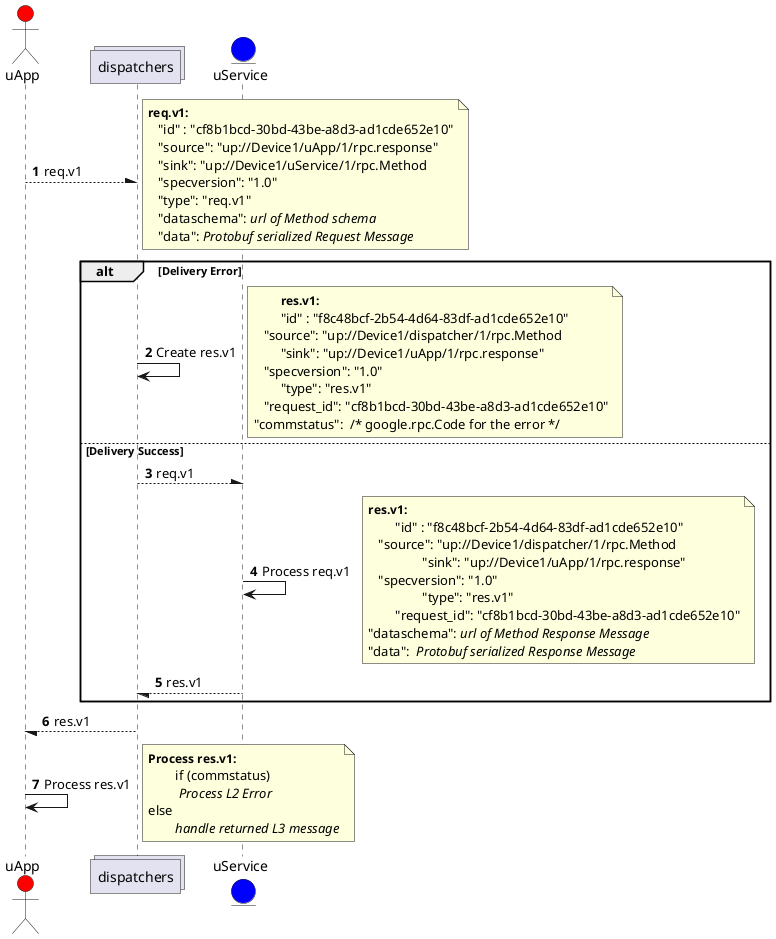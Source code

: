 @startuml
'https://plantuml.com/sequence-diagram

autonumber

actor uApp #red
collections dispatchers as UB
entity uService as US #blue

uApp --\ UB: req.v1
note right
	<size:12>**req.v1:**</size>
    "id" : "cf8b1bcd-30bd-43be-a8d3-ad1cde652e10"
    "source": "up://Device1/uApp/1/rpc.response"
    "sink": "up://Device1/uService/1/rpc.Method
    "specversion": "1.0"
    "type": "req.v1"
    "dataschema": //url of Method schema//
    "data": //Protobuf serialized Request Message//
end note

alt Delivery Error
	UB -> UB: Create res.v1
	note right
 		<size:12>**res.v1:**</size>
    	"id" : "f8c48bcf-2b54-4d64-83df-ad1cde652e10"
	    "source": "up://Device1/dispatcher/1/rpc.Method
    	"sink": "up://Device1/uApp/1/rpc.response"
	    "specversion": "1.0"
    	"type": "res.v1"
	    "request_id": "cf8b1bcd-30bd-43be-a8d3-ad1cde652e10"
		"commstatus":  /* google.rpc.Code for the error */
	end note
else Delivery Success
 	UB --\ US: req.v1
 	US -> US: Process req.v1
 	note right
		<size:12>**res.v1:**</size>
    	"id" : "f8c48bcf-2b54-4d64-83df-ad1cde652e10"
	    "source": "up://Device1/dispatcher/1/rpc.Method
   		"sink": "up://Device1/uApp/1/rpc.response"
	    "specversion": "1.0"
   		"type": "res.v1"
    	"request_id": "cf8b1bcd-30bd-43be-a8d3-ad1cde652e10"
		"dataschema": //url of Method Response Message//
		"data": // Protobuf serialized Response Message//
	end note
	US --/ UB: res.v1
end alt
UB --/ uApp: res.v1
uApp -> uApp: Process res.v1
note right
	<size:12>**Process res.v1:**</size>
   	if (commstatus)
		// Process L2 Error//
	else
		//handle returned L3 message//
end note
@enduml